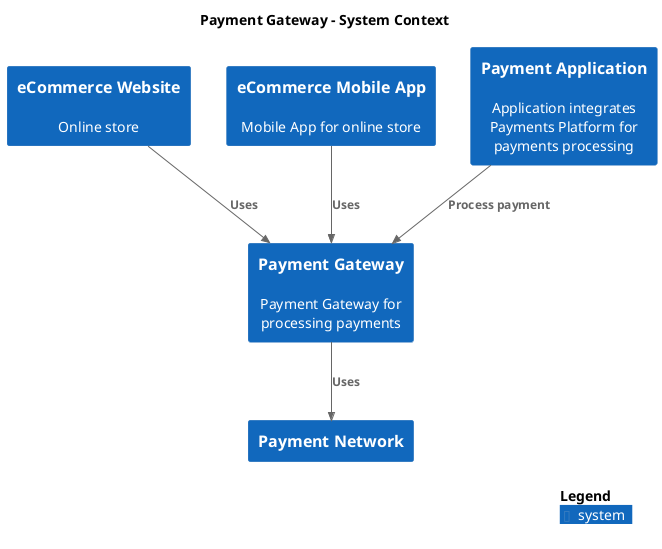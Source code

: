 @startuml
set separator none
title Payment Gateway - System Context

top to bottom direction

!include <C4/C4>
!include <C4/C4_Context>

System(eCommerceWebsite, "eCommerce Website", $descr="Online store", $tags="", $link="")
System(PaymentNetwork, "Payment Network", $descr="", $tags="", $link="")
System(eCommerceMobileApp, "eCommerce Mobile App", $descr="Mobile App for online store", $tags="", $link="")
System(PaymentApplication, "Payment Application", $descr="Application integrates Payments Platform for payments processing", $tags="", $link="")
System(PaymentGateway, "Payment Gateway", $descr="Payment Gateway for processing payments", $tags="", $link="")

Rel(eCommerceWebsite, PaymentGateway, "Uses", $techn="", $tags="", $link="")
Rel(eCommerceMobileApp, PaymentGateway, "Uses", $techn="", $tags="", $link="")
Rel(PaymentApplication, PaymentGateway, "Process payment", $techn="", $tags="", $link="")
Rel(PaymentGateway, PaymentNetwork, "Uses", $techn="", $tags="", $link="")

SHOW_LEGEND(true)
@enduml